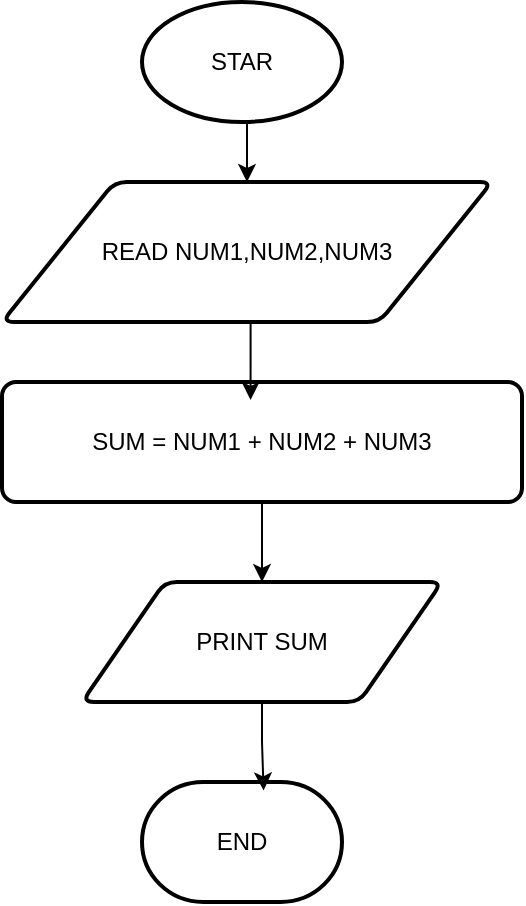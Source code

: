 <mxfile version="25.0.1">
  <diagram id="C5RBs43oDa-KdzZeNtuy" name="Page-1">
    <mxGraphModel dx="983" dy="390" grid="1" gridSize="10" guides="1" tooltips="1" connect="1" arrows="1" fold="1" page="1" pageScale="1" pageWidth="827" pageHeight="1169" math="0" shadow="0">
      <root>
        <mxCell id="WIyWlLk6GJQsqaUBKTNV-0" />
        <mxCell id="WIyWlLk6GJQsqaUBKTNV-1" parent="WIyWlLk6GJQsqaUBKTNV-0" />
        <mxCell id="yWTpWzwEzIxJS0BoUsKO-5" style="edgeStyle=orthogonalEdgeStyle;rounded=0;orthogonalLoop=1;jettySize=auto;html=1;exitX=0.5;exitY=1;exitDx=0;exitDy=0;exitPerimeter=0;entryX=0.5;entryY=0;entryDx=0;entryDy=0;" edge="1" parent="WIyWlLk6GJQsqaUBKTNV-1" source="yWTpWzwEzIxJS0BoUsKO-0" target="yWTpWzwEzIxJS0BoUsKO-1">
          <mxGeometry relative="1" as="geometry" />
        </mxCell>
        <mxCell id="yWTpWzwEzIxJS0BoUsKO-0" value="STAR" style="strokeWidth=2;html=1;shape=mxgraph.flowchart.start_1;whiteSpace=wrap;" vertex="1" parent="WIyWlLk6GJQsqaUBKTNV-1">
          <mxGeometry x="350" y="40" width="100" height="60" as="geometry" />
        </mxCell>
        <mxCell id="yWTpWzwEzIxJS0BoUsKO-1" value="READ NUM1,NUM2,NUM3" style="shape=parallelogram;html=1;strokeWidth=2;perimeter=parallelogramPerimeter;whiteSpace=wrap;rounded=1;arcSize=12;size=0.23;" vertex="1" parent="WIyWlLk6GJQsqaUBKTNV-1">
          <mxGeometry x="280" y="130" width="245" height="70" as="geometry" />
        </mxCell>
        <mxCell id="yWTpWzwEzIxJS0BoUsKO-7" style="edgeStyle=orthogonalEdgeStyle;rounded=0;orthogonalLoop=1;jettySize=auto;html=1;exitX=0.5;exitY=1;exitDx=0;exitDy=0;entryX=0.5;entryY=0;entryDx=0;entryDy=0;" edge="1" parent="WIyWlLk6GJQsqaUBKTNV-1" source="yWTpWzwEzIxJS0BoUsKO-2" target="yWTpWzwEzIxJS0BoUsKO-3">
          <mxGeometry relative="1" as="geometry" />
        </mxCell>
        <mxCell id="yWTpWzwEzIxJS0BoUsKO-2" value="SUM = NUM1 + NUM2 + NUM3" style="rounded=1;whiteSpace=wrap;html=1;absoluteArcSize=1;arcSize=14;strokeWidth=2;" vertex="1" parent="WIyWlLk6GJQsqaUBKTNV-1">
          <mxGeometry x="280" y="230" width="260" height="60" as="geometry" />
        </mxCell>
        <mxCell id="yWTpWzwEzIxJS0BoUsKO-3" value="PRINT SUM" style="shape=parallelogram;html=1;strokeWidth=2;perimeter=parallelogramPerimeter;whiteSpace=wrap;rounded=1;arcSize=12;size=0.23;" vertex="1" parent="WIyWlLk6GJQsqaUBKTNV-1">
          <mxGeometry x="320" y="330" width="180" height="60" as="geometry" />
        </mxCell>
        <mxCell id="yWTpWzwEzIxJS0BoUsKO-4" value="END" style="strokeWidth=2;html=1;shape=mxgraph.flowchart.terminator;whiteSpace=wrap;" vertex="1" parent="WIyWlLk6GJQsqaUBKTNV-1">
          <mxGeometry x="350" y="430" width="100" height="60" as="geometry" />
        </mxCell>
        <mxCell id="yWTpWzwEzIxJS0BoUsKO-6" style="edgeStyle=orthogonalEdgeStyle;rounded=0;orthogonalLoop=1;jettySize=auto;html=1;exitX=0.5;exitY=1;exitDx=0;exitDy=0;entryX=0.478;entryY=0.15;entryDx=0;entryDy=0;entryPerimeter=0;" edge="1" parent="WIyWlLk6GJQsqaUBKTNV-1" source="yWTpWzwEzIxJS0BoUsKO-1" target="yWTpWzwEzIxJS0BoUsKO-2">
          <mxGeometry relative="1" as="geometry" />
        </mxCell>
        <mxCell id="yWTpWzwEzIxJS0BoUsKO-8" style="edgeStyle=orthogonalEdgeStyle;rounded=0;orthogonalLoop=1;jettySize=auto;html=1;exitX=0.5;exitY=1;exitDx=0;exitDy=0;entryX=0.608;entryY=0.07;entryDx=0;entryDy=0;entryPerimeter=0;" edge="1" parent="WIyWlLk6GJQsqaUBKTNV-1" source="yWTpWzwEzIxJS0BoUsKO-3" target="yWTpWzwEzIxJS0BoUsKO-4">
          <mxGeometry relative="1" as="geometry" />
        </mxCell>
      </root>
    </mxGraphModel>
  </diagram>
</mxfile>
